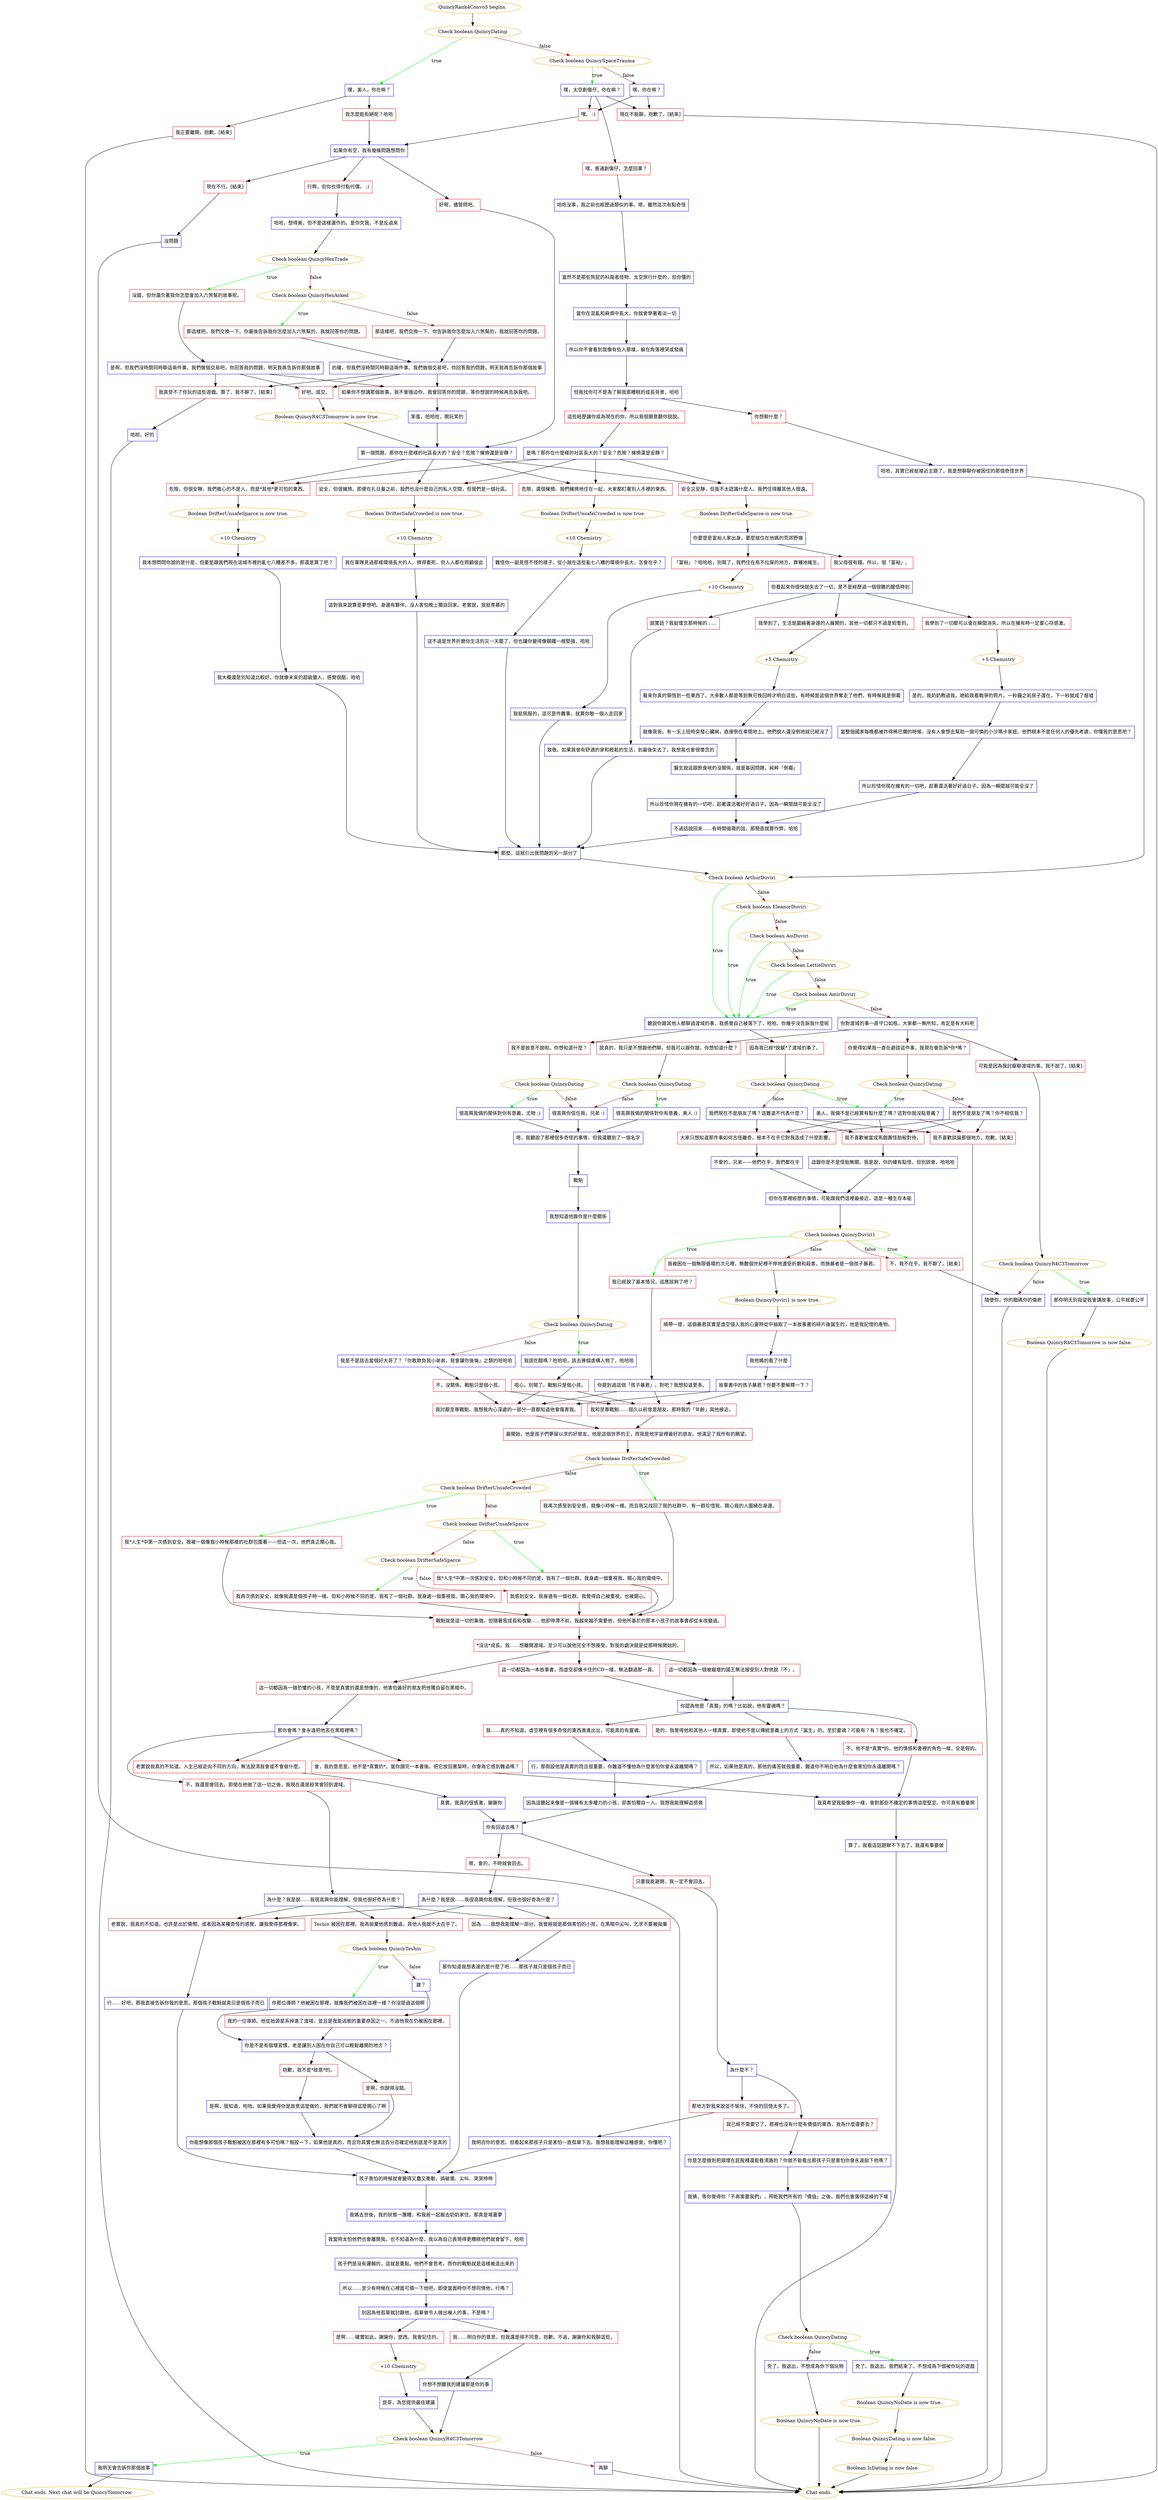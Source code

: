 digraph {
	"QuincyRank4Convo3 begins." [color=orange];
		"QuincyRank4Convo3 begins." -> j552943725;
	j552943725 [label="Check boolean QuincyDating",color=orange];
		j552943725 -> j3143118169 [label=true,color=green];
		j552943725 -> j3004499405 [label=false,color=brown];
	j3143118169 [label="嘿，美人，你在嘛？",shape=box,color=blue];
		j3143118169 -> j4096248279;
		j3143118169 -> j263356975;
	j3004499405 [label="Check boolean QuincySpaceTrauma",color=orange];
		j3004499405 -> j1293617183 [label=true,color=green];
		j3004499405 -> j3969260177 [label=false,color=brown];
	j4096248279 [label="我怎麼能拒絕呢？哈哈",shape=box,color=red];
		j4096248279 -> j3312169173;
	j263356975 [label="我正要離開，抱歉。[結束]",shape=box,color=red];
		j263356975 -> "Chat ends.";
	j1293617183 [label="嘿，太空創傷仔，你在嘛？",shape=box,color=blue];
		j1293617183 -> j1864446655;
		j1293617183 -> j1028785949;
		j1293617183 -> j1669746687;
	j3969260177 [label="嘿，你在嘛？",shape=box,color=blue];
		j3969260177 -> j1028785949;
		j3969260177 -> j1669746687;
	j3312169173 [label="如果你有空，我有幾條問題想問你",shape=box,color=blue];
		j3312169173 -> j3812995955;
		j3312169173 -> j565520006;
		j3312169173 -> j2455995359;
	"Chat ends." [color=orange];
	j1864446655 [label="嘿，普通創傷仔。怎麼回事？",shape=box,color=red];
		j1864446655 -> j3582622267;
	j1028785949 [label="嘿。 :)",shape=box,color=red];
		j1028785949 -> j3312169173;
	j1669746687 [label="現在不能聊，抱歉了。[結束]",shape=box,color=red];
		j1669746687 -> "Chat ends.";
	j3812995955 [label="好啊，儘管問吧。",shape=box,color=red];
		j3812995955 -> j1895364024;
	j565520006 [label="行啊，但你也得付點代價。 ;)",shape=box,color=red];
		j565520006 -> j210807554;
	j2455995359 [label="現在不行。[結束]",shape=box,color=red];
		j2455995359 -> j3484632986;
	j3582622267 [label="哈哈沒事，我之前也經歷過類似的事。嗯，雖然這次有點奇怪",shape=box,color=blue];
		j3582622267 -> j4079541011;
	j1895364024 [label="第一個問題，那你在什麼樣的社區長大的？安全？危險？擁擠還是安靜？",shape=box,color=blue];
		j1895364024 -> j1990263217;
		j1895364024 -> j1404803159;
		j1895364024 -> j2352081856;
		j1895364024 -> j1898115222;
	j210807554 [label="哈哈，想得美，但不是這樣運作的。是你欠我，不是反過來",shape=box,color=blue];
		j210807554 -> j3869748579;
	j3484632986 [label="沒問題",shape=box,color=blue];
		j3484632986 -> "Chat ends.";
	j4079541011 [label="當然不是那些狗屁的科腐者怪物、太空旅行什麼的，但你懂的",shape=box,color=blue];
		j4079541011 -> j1722290580;
	j1990263217 [label="安全，但很擁擠。即便在扎日曼之前，我們也沒什麼自己的私人空間，但我們是一個社區。",shape=box,color=red];
		j1990263217 -> j912540765;
	j1404803159 [label="危險，還很擁擠。我們擁擠地住在一起，大家都盯著別人手裡的東西。",shape=box,color=red];
		j1404803159 -> j2592793217;
	j2352081856 [label="危險，但很安靜。我們擔心的不是人，而是*其他*更可怕的東西。",shape=box,color=red];
		j2352081856 -> j969154369;
	j1898115222 [label="安全又安靜，但我不太認識什麼人。我們住得離其他人很遠。",shape=box,color=red];
		j1898115222 -> j2977875732;
	j3869748579 [label="Check boolean QuincyHexTrade",color=orange];
		j3869748579 -> j2847262489 [label=true,color=green];
		j3869748579 -> j4011176701 [label=false,color=brown];
	j1722290580 [label="當你在混亂和麻煩中長大，你就會學著看淡一切",shape=box,color=blue];
		j1722290580 -> j2773259049;
	j912540765 [label="Boolean DrifterSafeCrowded is now true.",color=orange];
		j912540765 -> j3628489126;
	j2592793217 [label="Boolean DrifterUnsafeCrowded is now true.",color=orange];
		j2592793217 -> j380695104;
	j969154369 [label="Boolean DrifterUnsafeSparce is now true.",color=orange];
		j969154369 -> j271180756;
	j2977875732 [label="Boolean DrifterSafeSparce is now true.",color=orange];
		j2977875732 -> j3866094827;
	j2847262489 [label="沒錯，但你還欠著我你怎麼會加入六煞幫的故事呢。",shape=box,color=red];
		j2847262489 -> j3446367944;
	j4011176701 [label="Check boolean QuincyHexAsked",color=orange];
		j4011176701 -> j3712590664 [label=true,color=green];
		j4011176701 -> j399923158 [label=false,color=brown];
	j2773259049 [label="所以你不會看到我像有些人那樣，躲在角落裡哭或發瘋",shape=box,color=blue];
		j2773259049 -> j3398550734;
	j3628489126 [label="+10 Chemistry",color=orange];
		j3628489126 -> j2360164500;
	j380695104 [label="+10 Chemistry",color=orange];
		j380695104 -> j3584601800;
	j271180756 [label="+10 Chemistry",color=orange];
		j271180756 -> j3715030641;
	j3866094827 [label="你要麼是富裕人家出身，要麼就住在他媽的荒郊野嶺",shape=box,color=blue];
		j3866094827 -> j987078090;
		j3866094827 -> j3473134752;
	j3446367944 [label="是啊，但我們沒時間同時聊這兩件事。我們做個交易吧，你回答我的問題，明天我再告訴你那個故事",shape=box,color=blue];
		j3446367944 -> j2634797544;
		j3446367944 -> j3334178363;
		j3446367944 -> j1586213836;
	j3712590664 [label="那這樣吧，我們交換一下。你最後告訴我你怎麼加入六煞幫的，我就回答你的問題。",shape=box,color=red];
		j3712590664 -> j3795600587;
	j399923158 [label="那這樣吧，我們交換一下。你告訴我你怎麼加入六煞幫的，我就回答你的問題。",shape=box,color=red];
		j399923158 -> j3795600587;
	j3398550734 [label="但我找你可不是為了聊我那糟糕的成長背景，哈哈",shape=box,color=blue];
		j3398550734 -> j2146434815;
		j3398550734 -> j3759911516;
	j2360164500 [label="我在軍隊見過那樣環境長大的人，擠得要死，但人人都在照顧彼此",shape=box,color=blue];
		j2360164500 -> j2809371970;
	j3584601800 [label="難怪你一副見怪不怪的樣子，從小就在這些亂七八糟的環境中長大，怎會在乎？",shape=box,color=blue];
		j3584601800 -> j2200732073;
	j3715030641 [label="我本想問問你說的是什麼，但要是跟我們現在這城市裡的亂七八糟差不多，那還是算了吧？",shape=box,color=blue];
		j3715030641 -> j4164518203;
	j987078090 [label="「富裕」？哈哈哈，別鬧了，我們住在鳥不拉屎的地方，靠種地維生。",shape=box,color=red];
		j987078090 -> j960428984;
	j3473134752 [label="我父母很有錢。所以，很「富裕」。",shape=box,color=red];
		j3473134752 -> j3797626317;
	j2634797544 [label="好吧。成交。",shape=box,color=red];
		j2634797544 -> j3843060812;
	j3334178363 [label="如果你不想講那個故事，我不會強迫你。我會回答你的問題，等你想說的時候再告訴我吧。",shape=box,color=red];
		j3334178363 -> j1316474664;
	j1586213836 [label="我真受不了你玩的這些遊戲。算了，我不聊了。[結束]",shape=box,color=red];
		j1586213836 -> j2801106392;
	j3795600587 [label="的確，但我們沒時間同時聊這兩件事。我們做個交易吧，你回答我的問題，明天我再告訴你那個故事",shape=box,color=blue];
		j3795600587 -> j2634797544;
		j3795600587 -> j3334178363;
		j3795600587 -> j1586213836;
	j2146434815 [label="你想聊什麼？",shape=box,color=red];
		j2146434815 -> j548781235;
	j3759911516 [label="這些經歷讓你成為現在的你，所以我很願意聽你說說。",shape=box,color=red];
		j3759911516 -> j2792916715;
	j2809371970 [label="這對我來說算是夢想吧。身邊有夥伴，沒人害怕晚上獨自回家。老實說，我挺羨慕的",shape=box,color=blue];
		j2809371970 -> j2278742781;
	j2200732073 [label="這不過是世界折磨你生活的又一天罷了，但也讓你變得像鋼鐵一樣堅強，哈哈",shape=box,color=blue];
		j2200732073 -> j2278742781;
	j4164518203 [label="我大概還是別知道比較好。你就像未來的超級獵人，感覺很酷，哈哈",shape=box,color=blue];
		j4164518203 -> j2278742781;
	j960428984 [label="+10 Chemistry",color=orange];
		j960428984 -> j2643275483;
	j3797626317 [label="但看起來你很快就失去了一切，是不是經歷過一個很難的醒悟時刻",shape=box,color=blue];
		j3797626317 -> j3861912319;
		j3797626317 -> j2700086344;
		j3797626317 -> j3793903834;
	j3843060812 [label="Boolean QuincyR4C3Tomorrow is now true.",color=orange];
		j3843060812 -> j1895364024;
	j1316474664 [label="笨蛋，哈哈哈，開玩笑的",shape=box,color=blue];
		j1316474664 -> j1895364024;
	j2801106392 [label="哈哈，好的",shape=box,color=blue];
		j2801106392 -> "Chat ends.";
	j548781235 [label="哈哈，其實已經挺接近主題了。我是想聊聊你被困住的那個奇怪世界",shape=box,color=blue];
		j548781235 -> j3268356592;
	j2792916715 [label="是嗎？那你在什麼樣的社區長大的？安全？危險？擁擠還是安靜？",shape=box,color=blue];
		j2792916715 -> j1990263217;
		j2792916715 -> j1404803159;
		j2792916715 -> j2352081856;
		j2792916715 -> j1898115222;
	j2278742781 [label="那麼，這就引出我問題的另一部分了",shape=box,color=blue];
		j2278742781 -> j3268356592;
	j2643275483 [label="我挺佩服的，這可是件難事，就算你敢一個人走回家",shape=box,color=blue];
		j2643275483 -> j2278742781;
	j3861912319 [label="說實話？我挺懷念那時候的……",shape=box,color=red];
		j3861912319 -> j912039382;
	j2700086344 [label="我學到了一切都可以會在瞬間消失。所以在擁有時一定要心存感激。",shape=box,color=red];
		j2700086344 -> j2680669433;
	j3793903834 [label="我學到了，生活是圍繞著身邊的人展開的，其他一切都只不過是短暫的。",shape=box,color=red];
		j3793903834 -> j3884510875;
	j3268356592 [label="Check boolean ArthurDuviri",color=orange];
		j3268356592 -> j1726219861 [label=true,color=green];
		j3268356592 -> j4104290587 [label=false,color=brown];
	j912039382 [label="致敬。如果我曾有舒適的家和輕鬆的生活，到最後失去了，我想我也會很懷念的",shape=box,color=blue];
		j912039382 -> j2278742781;
	j2680669433 [label="+5 Chemistry",color=orange];
		j2680669433 -> j3211284535;
	j3884510875 [label="+5 Chemistry",color=orange];
		j3884510875 -> j817334492;
	j1726219861 [label="聽說你跟其他人都聊過渡域的事，我感覺自己被落下了，哈哈。你幾乎沒告訴我什麼呢",shape=box,color=blue];
		j1726219861 -> j98106773;
		j1726219861 -> j833020478;
	j4104290587 [label="Check boolean EleanorDuviri",color=orange];
		j4104290587 -> j1726219861 [label=true,color=green];
		j4104290587 -> j481100708 [label=false,color=brown];
	j3211284535 [label="是的，我奶奶教過我。她給我看戰爭的照片。一秒鐘之前房子還在，下一秒就成了廢墟",shape=box,color=blue];
		j3211284535 -> j496382182;
	j817334492 [label="看來你真的領悟到一些東西了。大多數人都是等到無可挽回時才明白這些。有時候是這個世界奪走了他們，有時候就是倒霉",shape=box,color=blue];
		j817334492 -> j316832838;
	j98106773 [label="我不是故意不說啦。你想知道什麼？",shape=box,color=red];
		j98106773 -> j1049962924;
	j833020478 [label="因為我已經*說膩*了渡域的事了。",shape=box,color=red];
		j833020478 -> j2517674731;
	j481100708 [label="Check boolean AoiDuviri",color=orange];
		j481100708 -> j1726219861 [label=true,color=green];
		j481100708 -> j2629651196 [label=false,color=brown];
	j496382182 [label="當整個國家每晚都被炸得稀巴爛的時候，沒有人會想去幫助一個可憐的小沙瑪卡家庭。他們根本不是任何人的優先考慮，你懂我的意思吧？",shape=box,color=blue];
		j496382182 -> j2861815898;
	j316832838 [label="就像我爸。有一天上班時突發心臟病，直接倒在車間地上。他們說人還沒倒地就已經沒了",shape=box,color=blue];
		j316832838 -> j3500458447;
	j1049962924 [label="Check boolean QuincyDating",color=orange];
		j1049962924 -> j1786527812 [label=true,color=green];
		j1049962924 -> j794716408 [label=false,color=brown];
	j2517674731 [label="Check boolean QuincyDating",color=orange];
		j2517674731 -> j1468404717 [label=true,color=green];
		j2517674731 -> j1051714336 [label=false,color=brown];
	j2629651196 [label="Check boolean LettieDuviri",color=orange];
		j2629651196 -> j1726219861 [label=true,color=green];
		j2629651196 -> j1771238635 [label=false,color=brown];
	j2861815898 [label="所以珍惜你現在擁有的一切吧，趁著還活著好好過日子。因為一瞬間就可能全沒了",shape=box,color=blue];
		j2861815898 -> j1284176092;
	j3500458447 [label="醫生說這跟飲食啥的沒關係，就是基因問題，純粹「倒霉」",shape=box,color=blue];
		j3500458447 -> j3130226777;
	j1786527812 [label="很高興我倆的關係對你有意義，尤物 ;)",shape=box,color=blue];
		j1786527812 -> j883685179;
	j794716408 [label="很高興你信任我，兄弟 :)",shape=box,color=blue];
		j794716408 -> j883685179;
	j1468404717 [label="美人，我倆不是已經算有點什麼了嗎？這對你就沒點意義？",shape=box,color=blue];
		j1468404717 -> j3818943009;
		j1468404717 -> j2398120952;
		j1468404717 -> j3701410051;
	j1051714336 [label="我們現在不是朋友了嗎？這難道不代表什麼？",shape=box,color=blue];
		j1051714336 -> j3818943009;
		j1051714336 -> j2398120952;
		j1051714336 -> j3701410051;
	j1771238635 [label="Check boolean AmirDuviri",color=orange];
		j1771238635 -> j1726219861 [label=true,color=green];
		j1771238635 -> j1288617106 [label=false,color=brown];
	j1284176092 [label="不過話說回來……有時間循環的話，那簡直就算作弊，哈哈",shape=box,color=blue];
		j1284176092 -> j2278742781;
	j3130226777 [label="所以珍惜你現在擁有的一切吧，趁著還活著好好過日子。因為一瞬間就可能全沒了",shape=box,color=blue];
		j3130226777 -> j1284176092;
	j883685179 [label="嗯，我聽說了那裡很多奇怪的事情，但我還聽到了一個名字",shape=box,color=blue];
		j883685179 -> j3956116020;
	j3818943009 [label="大家只想知道那件事如何古怪離奇，根本不在乎它對我造成了什麼影響。",shape=box,color=red];
		j3818943009 -> j135821344;
	j2398120952 [label="我不喜歡被當成馬戲團怪胎般對待。",shape=box,color=red];
		j2398120952 -> j1311560105;
	j3701410051 [label="我不喜歡談論那個地方，抱歉。[結束]",shape=box,color=red];
		j3701410051 -> "Chat ends.";
	j1288617106 [label="你對渡域的事一直守口如瓶，大家都一無所知，肯定是有大料吧",shape=box,color=blue];
		j1288617106 -> j865546581;
		j1288617106 -> j20915232;
		j1288617106 -> j2526636304;
	j3956116020 [label="戰魁",shape=box,color=blue];
		j3956116020 -> j4060939198;
	j135821344 [label="不會的，兄弟——他們在乎，我們都在乎",shape=box,color=blue];
		j135821344 -> j3303306299;
	j1311560105 [label="這跟你是不是怪胎無關。我是說，你的確有點怪，但別誤會，哈哈哈",shape=box,color=blue];
		j1311560105 -> j3303306299;
	j865546581 [label="說真的，我只是不想跟他們聊。但我可以跟你說，你想知道什麼？",shape=box,color=red];
		j865546581 -> j1970620959;
	j20915232 [label="你覺得如果我一直在避談這件事，我現在會告訴*你*嗎？",shape=box,color=red];
		j20915232 -> j1548335853;
	j2526636304 [label="可能是因為我討厭聊渡域的事。我不說了。[結束]",shape=box,color=red];
		j2526636304 -> j3137933610;
	j4060939198 [label="我想知道他跟你是什麼關係",shape=box,color=blue];
		j4060939198 -> j3518307430;
	j3303306299 [label="但你在那裡經歷的事情，可能跟我們這裡最接近，這是一種生存本能",shape=box,color=blue];
		j3303306299 -> j1065292502;
	j1970620959 [label="Check boolean QuincyDating",color=orange];
		j1970620959 -> j3718403255 [label=true,color=green];
		j1970620959 -> j794716408 [label=false,color=brown];
	j1548335853 [label="Check boolean QuincyDating",color=orange];
		j1548335853 -> j1468404717 [label=true,color=green];
		j1548335853 -> j3376174894 [label=false,color=brown];
	j3137933610 [label="Check boolean QuincyR4C3Tomorrow",color=orange];
		j3137933610 -> j905239626 [label=true,color=green];
		j3137933610 -> j1355931482 [label=false,color=brown];
	j3518307430 [label="Check boolean QuincyDating",color=orange];
		j3518307430 -> j1284717795 [label=true,color=green];
		j3518307430 -> j3265140536 [label=false,color=brown];
	j1065292502 [label="Check boolean QuincyDuviri1",color=orange];
		j1065292502 -> j3295141250 [label=true,color=green];
		j1065292502 -> j1298615109 [label=true,color=green];
		j1065292502 -> j2139645558 [label=false,color=brown];
		j1065292502 -> j1298615109 [label=false,color=brown];
	j3718403255 [label="很高興我倆的關係對你有意義，美人 ;)",shape=box,color=blue];
		j3718403255 -> j883685179;
	j3376174894 [label="我們不是朋友了嗎？你不相信我？",shape=box,color=blue];
		j3376174894 -> j3818943009;
		j3376174894 -> j2398120952;
		j3376174894 -> j3701410051;
	j905239626 [label="那你明天別指望我會講故事，公平就要公平",shape=box,color=blue];
		j905239626 -> j10984581;
	j1355931482 [label="隨便你，你的戲碼你的傷疤",shape=box,color=blue];
		j1355931482 -> "Chat ends.";
	j1284717795 [label="我該吃醋嗎？哈哈哈，該去揍個虛構人物了，哈哈哈",shape=box,color=blue];
		j1284717795 -> j2125077347;
	j3265140536 [label="我是不是該去當個好大哥了？「你敢欺負我小弟弟，我會讓你後悔」之類的哈哈哈",shape=box,color=blue];
		j3265140536 -> j1284769347;
	j3295141250 [label="我已經說了基本情況，這應該夠了吧？",shape=box,color=red];
		j3295141250 -> j1101981570;
	j1298615109 [label="不，我不在乎。我不聊了。[結束]",shape=box,color=red];
		j1298615109 -> j1355931482;
	j2139645558 [label="我被困在一個無限循環的次元裡，無數個世紀裡不停地遭受折磨和殺害，而施暴者是一個孩子暴君。",shape=box,color=red];
		j2139645558 -> j2597511465;
	j10984581 [label="Boolean QuincyR4C3Tomorrow is now false.",color=orange];
		j10984581 -> "Chat ends.";
	j2125077347 [label="噁心，別鬧了。戰魁只是個小孩。",shape=box,color=red];
		j2125077347 -> j3755677473;
		j2125077347 -> j224452129;
	j1284769347 [label="不，沒關係。戰魁只是個小孩。",shape=box,color=red];
		j1284769347 -> j224452129;
		j1284769347 -> j3755677473;
	j1101981570 [label="你提到過這個「孩子暴君」，對吧？我想知道更多。",shape=box,color=blue];
		j1101981570 -> j224452129;
		j1101981570 -> j3755677473;
	j2597511465 [label="Boolean QuincyDuviri1 is now true.",color=orange];
		j2597511465 -> j2286735262;
	j3755677473 [label="我討厭至尊戰魁。我想我內心深處的一部分一直都知道他會傷害我。",shape=box,color=red];
		j3755677473 -> j423653665;
	j224452129 [label="我和至尊戰魁……很久以前曾是朋友。那時我的「年齡」與他接近。",shape=box,color=red];
		j224452129 -> j423653665;
	j2286735262 [label="順帶一提，這個暴君其實是虛空侵入我的心靈時從中抽取了一本故事書的碎片後誕生的，他是我記憶的產物。",shape=box,color=red];
		j2286735262 -> j3101588497;
	j423653665 [label="最開始，他是孩子們夢寐以求的好朋友。他是這個世界的王，而我是他宇宙裡最好的朋友。他滿足了我所有的願望。",shape=box,color=red];
		j423653665 -> j2662847170;
	j3101588497 [label="我他媽的看了什麼",shape=box,color=blue];
		j3101588497 -> j1274874588;
	j2662847170 [label="Check boolean DrifterSafeCrowded",color=orange];
		j2662847170 -> j3251962889 [label=true,color=green];
		j2662847170 -> j994130163 [label=false,color=brown];
	j1274874588 [label="故事書中的孩子暴君？你要不要解釋一下？",shape=box,color=blue];
		j1274874588 -> j224452129;
		j1274874588 -> j3755677473;
	j3251962889 [label="我再次感受到安全感，就像小時候一樣。而且我又找回了我的社群中，有一群珍惜我、關心我的人圍繞在身邊。",shape=box,color=red];
		j3251962889 -> j1348798675;
	j994130163 [label="Check boolean DrifterUnsafeCrowded",color=orange];
		j994130163 -> j735580462 [label=true,color=green];
		j994130163 -> j3323227003 [label=false,color=brown];
	j1348798675 [label="戰魁就是這一切的象徵。但隨著我成長和改變……他卻停滯不前。我越來越不需要他，但他所基於的那本小孩子的故事書卻從未改變過。",shape=box,color=red];
		j1348798675 -> j480515946;
	j735580462 [label="我*人生*中第一次感到安全。我被一個像我小時候那樣的社群包圍著——但這一次，他們真正關心我。",shape=box,color=red];
		j735580462 -> j1348798675;
	j3323227003 [label="Check boolean DrifterUnsafeSparce",color=orange];
		j3323227003 -> j3422326468 [label=true,color=green];
		j3323227003 -> j2575966162 [label=false,color=brown];
	j480515946 [label="*沒法*成長。我……想離開渡域。至少可以說他完全不想接受。對我的處決就是從那時候開始的。",shape=box,color=red];
		j480515946 -> j1664860484;
		j480515946 -> j2865725575;
		j480515946 -> j739312255;
	j3422326468 [label="我*人生*中第一次感到安全。但和小時候不同的是，我有了一個社群。我身處一個重視我、關心我的環境中。",shape=box,color=red];
		j3422326468 -> j1348798675;
	j2575966162 [label="Check boolean DrifterSafeSparce",color=orange];
		j2575966162 -> j3378550661 [label=true,color=green];
		j2575966162 -> j2762207683 [label=false,color=brown];
	j1664860484 [label="這一切都因為一個被寵壞的國王無法接受別人對他說「不」。",shape=box,color=red];
		j1664860484 -> j3390497497;
	j2865725575 [label="這一切都因為一本故事書，而虛空卻像卡住的CD一樣，無法翻過那一頁。",shape=box,color=red];
		j2865725575 -> j3390497497;
	j739312255 [label="這一切都因為一個恐懼的小孩，不管是真實的還是想像的，他害怕最好的朋友把他獨自留在黑暗中。",shape=box,color=red];
		j739312255 -> j2673445807;
	j3378550661 [label="我再次感到安全，就像我還是個孩子時一樣。但和小時候不同的是，我有了一個社群。我身處一個重視我、關心我的環境中。",shape=box,color=red];
		j3378550661 -> j1348798675;
	j2762207683 [label="我感到安全。我身邊有一個社群。我覺得自己被重視，也被關心。",shape=box,color=red];
		j2762207683 -> j1348798675;
	j3390497497 [label="你認為他是「真實」的嗎？比如說，他有靈魂嗎？",shape=box,color=blue];
		j3390497497 -> j3436669041;
		j3390497497 -> j3946557174;
		j3390497497 -> j3942016523;
	j2673445807 [label="那你會嗎？會永遠把他丟在黑暗裡嗎？",shape=box,color=blue];
		j2673445807 -> j1506401488;
		j2673445807 -> j3888902621;
		j2673445807 -> j1889581616;
	j3436669041 [label="是的，我覺得他和其他人一樣真實，即使他不是以傳統意義上的方式「誕生」的。至於靈魂？可能有？有？我也不確定。",shape=box,color=red];
		j3436669041 -> j3647045101;
	j3946557174 [label="我……真的不知道。虛空裡有很多奇怪的東西進進出出，可能真的有靈魂。",shape=box,color=red];
		j3946557174 -> j34300624;
	j3942016523 [label="不，他不是*真實*的。他的情感和書裡的角色一樣，全是假的。",shape=box,color=red];
		j3942016523 -> j3172681330;
	j1506401488 [label="不，我還是會回去。即使在他做了這一切之後，我現在還是經常會回到渡域。",shape=box,color=red];
		j1506401488 -> j3947722614;
	j3888902621 [label="會，我的意思是。他不是*真實的*。當你讀完一本書後，把它放回書架時，你會為它感到難過嗎？",shape=box,color=red];
		j3888902621 -> j3172681330;
	j1889581616 [label="老實說我真的不知道。人生已經走向不同的方向，無法說清我會或不會做什麼。",shape=box,color=red];
		j1889581616 -> j2564721263;
	j3647045101 [label="所以，如果他是真的，那他的痛苦就很重要，難道你不明白他為什麼會害怕你永遠離開嗎？",shape=box,color=blue];
		j3647045101 -> j1573704081;
	j34300624 [label="行，那假設他是真實的而且很重要，你難道不懂他為什麼害怕你會永遠離開嗎？",shape=box,color=blue];
		j34300624 -> j1573704081;
	j3172681330 [label="我真希望我能像你一樣，會對那些不確定的事情這麼堅定。你可真有膽量啊",shape=box,color=blue];
		j3172681330 -> j270252895;
	j3947722614 [label="為什麼？我是說……我很高興你能理解，但我也很好奇為什麼？",shape=box,color=blue];
		j3947722614 -> j2880054499;
		j3947722614 -> j2439655027;
		j3947722614 -> j3320918261;
	j2564721263 [label="真實。我真的很感激，謝謝你",shape=box,color=blue];
		j2564721263 -> j3594913200;
	j1573704081 [label="因為這聽起來像是一個擁有太多權力的小孩，卻害怕獨自一人。我想我能理解這感覺",shape=box,color=blue];
		j1573704081 -> j3594913200;
	j270252895 [label="算了，我看這話題聊不下去了，我還有事要做",shape=box,color=blue];
		j270252895 -> "Chat ends.";
	j2880054499 [label="因為……我想我能理解一部分。我曾經就是那個害怕的小孩，在黑暗中尖叫，乞求不要被拋棄",shape=box,color=red];
		j2880054499 -> j4071659823;
	j2439655027 [label="老實說，我真的不知道。也許是出於憐憫，或者因為某種奇怪的感覺，讓我覺得那裡像家。",shape=box,color=red];
		j2439655027 -> j2460879757;
	j3320918261 [label="Teshin 被困在那裡。我為拋棄他感到難過。其他人我就不太在乎了。",shape=box,color=red];
		j3320918261 -> j2913113973;
	j3594913200 [label="你有回過去嗎？",shape=box,color=blue];
		j3594913200 -> j2869605343;
		j3594913200 -> j2221660002;
	j4071659823 [label="那你知道我想表達的是什麼了吧……那孩子就只是個孩子而已",shape=box,color=blue];
		j4071659823 -> j3876055868;
	j2460879757 [label="行……好吧，那我直接告訴你我的意思。那個孩子戰魁就真只是個孩子而已",shape=box,color=blue];
		j2460879757 -> j3876055868;
	j2913113973 [label="Check boolean QuincyTeshin",color=orange];
		j2913113973 -> j1517195109 [label=true,color=green];
		j2913113973 -> j2184579651 [label=false,color=brown];
	j2869605343 [label="嗯，會的，不時就會回去。",shape=box,color=red];
		j2869605343 -> j3818739092;
	j2221660002 [label="只要我能避開，我一定不會回去。",shape=box,color=red];
		j2221660002 -> j3522747703;
	j3876055868 [label="孩子害怕的時候就會變得又蠢又衝動，搞破壞、尖叫、哭哭啼啼",shape=box,color=blue];
		j3876055868 -> j254369951;
	j1517195109 [label="你那位導師？他被困在那裡，就像我們被困在這裡一樣？你沒提過這個啊",shape=box,color=blue];
		j1517195109 -> j3263396889;
	j2184579651 [label="誰？",shape=box,color=blue];
		j2184579651 -> j3341310429;
	j3818739092 [label="為什麼？我是說……我很高興你能理解，但我也很好奇為什麼？",shape=box,color=blue];
		j3818739092 -> j3320918261;
		j3818739092 -> j2880054499;
		j3818739092 -> j2439655027;
	j3522747703 [label="為什麼不？",shape=box,color=blue];
		j3522747703 -> j1268931536;
		j3522747703 -> j2833389618;
	j254369951 [label="我媽去世後，我的狀態一團糟，和我爸一起搬去奶奶家住。那真是場噩夢",shape=box,color=blue];
		j254369951 -> j317622902;
	j3263396889 [label="你是不是有個壞習慣，老是讓別人困在你自己可以輕鬆離開的地方？",shape=box,color=blue];
		j3263396889 -> j3759329303;
		j3263396889 -> j2661724867;
	j3341310429 [label="我的一位導師。他從始源星系掉進了渡域，並且是我能逃脫的重要原因之一。不過他現在仍被困在那裡。",shape=box,color=red];
		j3341310429 -> j3263396889;
	j1268931536 [label="那地方對我來說並不愉快，不快的回憶太多了。",shape=box,color=red];
		j1268931536 -> j3649029284;
	j2833389618 [label="我已經不需要它了，那裡也沒有什麼有價值的東西，我為什麼還要去？",shape=box,color=red];
		j2833389618 -> j2155494741;
	j317622902 [label="我當時太怕他們也會離開我。也不知道為什麼，我以為自己表現得更糟糕他們就會留下，哈哈",shape=box,color=blue];
		j317622902 -> j970224444;
	j3759329303 [label="是啊，你說得沒錯。",shape=box,color=red];
		j3759329303 -> j2502390527;
	j2661724867 [label="抱歉，我不是*故意*的。",shape=box,color=red];
		j2661724867 -> j2300239073;
	j3649029284 [label="我明白你的意思。但看起來那孩子只是害怕一直孤單下去。我想我能理解這種感覺，你懂吧？",shape=box,color=blue];
		j3649029284 -> j3876055868;
	j2155494741 [label="你是怎麼做到把頭埋在屁股裡還能看清路的？你就不能看出那孩子只是害怕你會永遠拋下他嗎？",shape=box,color=blue];
		j2155494741 -> j107297538;
	j970224444 [label="孩子們是沒有邏輯的，這就是重點。他們不會思考。而你的戰魁就是這樣被造出來的",shape=box,color=blue];
		j970224444 -> j608655132;
	j2502390527 [label="你能想像那個孩子戰魁被困在那裡有多可怕嗎？假設一下，如果他是真的，而且你其實也無法百分百確定他到底是不是真的",shape=box,color=blue];
		j2502390527 -> j3876055868;
	j2300239073 [label="是啊，我知道，哈哈。如果我覺得你是故意這麼做的，我們就不會聊得這麼開心了啊",shape=box,color=blue];
		j2300239073 -> j2502390527;
	j107297538 [label="我猜，等你覺得你「不再需要我們」，榨乾我們所有的「價值」之後，我們也會落得這樣的下場",shape=box,color=blue];
		j107297538 -> j1234817647;
	j608655132 [label="所以……至少有時候在心裡面可憐一下他吧，即使當面時你不想同情他，行嗎？",shape=box,color=blue];
		j608655132 -> j2959477805;
	j1234817647 [label="Check boolean QuincyDating",color=orange];
		j1234817647 -> j1929150079 [label=true,color=green];
		j1234817647 -> j960111247 [label=false,color=brown];
	j2959477805 [label="別因為他孤單就討厭他。孤單會令人做出嚇人的事，不是嗎？",shape=box,color=blue];
		j2959477805 -> j1233712910;
		j2959477805 -> j249462863;
	j1929150079 [label="免了。我退出。我們結束了。不想成為下個被你玩的遊戲",shape=box,color=blue];
		j1929150079 -> j3567260245;
	j960111247 [label="免了。我退出，不想成為你下個玩物",shape=box,color=blue];
		j960111247 -> j632329483;
	j1233712910 [label="我……明白你的意思，但我還是得不同意，抱歉。不過，謝謝你和我聊這些。",shape=box,color=red];
		j1233712910 -> j249479430;
	j249462863 [label="是啊……確實如此。謝謝你，崑西。我會記住的。",shape=box,color=red];
		j249462863 -> j448283517;
	j3567260245 [label="Boolean QuincyNoDate is now true.",color=orange];
		j3567260245 -> j3990685114;
	j632329483 [label="Boolean QuincyNoDate is now true.",color=orange];
		j632329483 -> "Chat ends.";
	j249479430 [label="你想不想聽我的建議那是你的事",shape=box,color=blue];
		j249479430 -> j3962651380;
	j448283517 [label="+10 Chemistry",color=orange];
		j448283517 -> j2028667151;
	j3990685114 [label="Boolean QuincyDating is now false.",color=orange];
		j3990685114 -> j178902881;
	j3962651380 [label="Check boolean QuincyR4C3Tomorrow",color=orange];
		j3962651380 -> j1459683546 [label=true,color=green];
		j3962651380 -> j1692240006 [label=false,color=brown];
	j2028667151 [label="崑哥，為您提供最佳建議",shape=box,color=blue];
		j2028667151 -> j3962651380;
	j178902881 [label="Boolean IsDating is now false.",color=orange];
		j178902881 -> "Chat ends.";
	j1459683546 [label="我明天會告訴你那個故事",shape=box,color=blue];
		j1459683546 -> "Chat ends. Next chat will be QuincyTomorrow.";
	j1692240006 [label="再聊",shape=box,color=blue];
		j1692240006 -> "Chat ends.";
	"Chat ends. Next chat will be QuincyTomorrow." [color=orange];
}